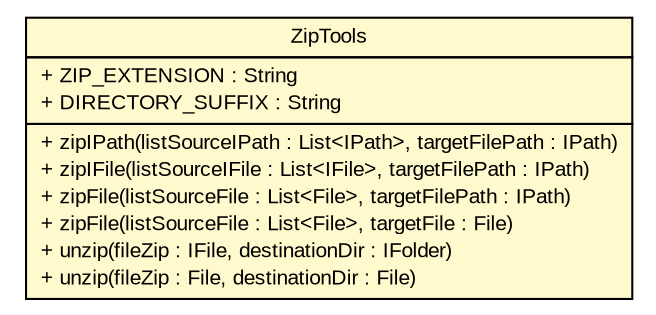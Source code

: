 #!/usr/local/bin/dot
#
# Class diagram 
# Generated by UMLGraph version R5_6-24-gf6e263 (http://www.umlgraph.org/)
#

digraph G {
	edge [fontname="arial",fontsize=10,labelfontname="arial",labelfontsize=10];
	node [fontname="arial",fontsize=10,shape=plaintext];
	nodesep=0.25;
	ranksep=0.5;
	// gov.sandia.cf.tools.ZipTools
	c466703 [label=<<table title="gov.sandia.cf.tools.ZipTools" border="0" cellborder="1" cellspacing="0" cellpadding="2" port="p" bgcolor="lemonChiffon" href="./ZipTools.html">
		<tr><td><table border="0" cellspacing="0" cellpadding="1">
<tr><td align="center" balign="center"> ZipTools </td></tr>
		</table></td></tr>
		<tr><td><table border="0" cellspacing="0" cellpadding="1">
<tr><td align="left" balign="left"> + ZIP_EXTENSION : String </td></tr>
<tr><td align="left" balign="left"> + DIRECTORY_SUFFIX : String </td></tr>
		</table></td></tr>
		<tr><td><table border="0" cellspacing="0" cellpadding="1">
<tr><td align="left" balign="left"> + zipIPath(listSourceIPath : List&lt;IPath&gt;, targetFilePath : IPath) </td></tr>
<tr><td align="left" balign="left"> + zipIFile(listSourceIFile : List&lt;IFile&gt;, targetFilePath : IPath) </td></tr>
<tr><td align="left" balign="left"> + zipFile(listSourceFile : List&lt;File&gt;, targetFilePath : IPath) </td></tr>
<tr><td align="left" balign="left"> + zipFile(listSourceFile : List&lt;File&gt;, targetFile : File) </td></tr>
<tr><td align="left" balign="left"> + unzip(fileZip : IFile, destinationDir : IFolder) </td></tr>
<tr><td align="left" balign="left"> + unzip(fileZip : File, destinationDir : File) </td></tr>
		</table></td></tr>
		</table>>, URL="./ZipTools.html", fontname="arial", fontcolor="black", fontsize=10.0];
}

